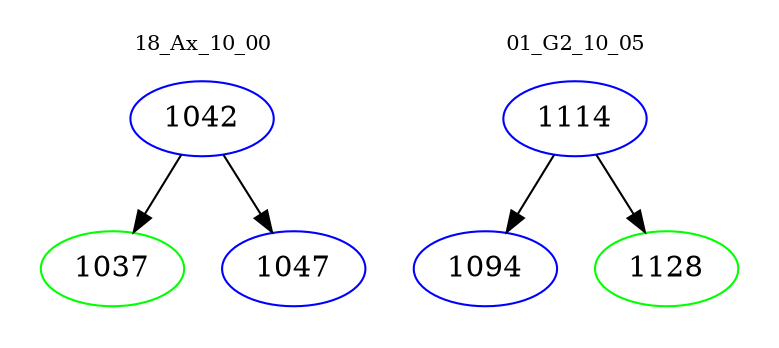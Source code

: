digraph{
subgraph cluster_0 {
color = white
label = "18_Ax_10_00";
fontsize=10;
T0_1042 [label="1042", color="blue"]
T0_1042 -> T0_1037 [color="black"]
T0_1037 [label="1037", color="green"]
T0_1042 -> T0_1047 [color="black"]
T0_1047 [label="1047", color="blue"]
}
subgraph cluster_1 {
color = white
label = "01_G2_10_05";
fontsize=10;
T1_1114 [label="1114", color="blue"]
T1_1114 -> T1_1094 [color="black"]
T1_1094 [label="1094", color="blue"]
T1_1114 -> T1_1128 [color="black"]
T1_1128 [label="1128", color="green"]
}
}
